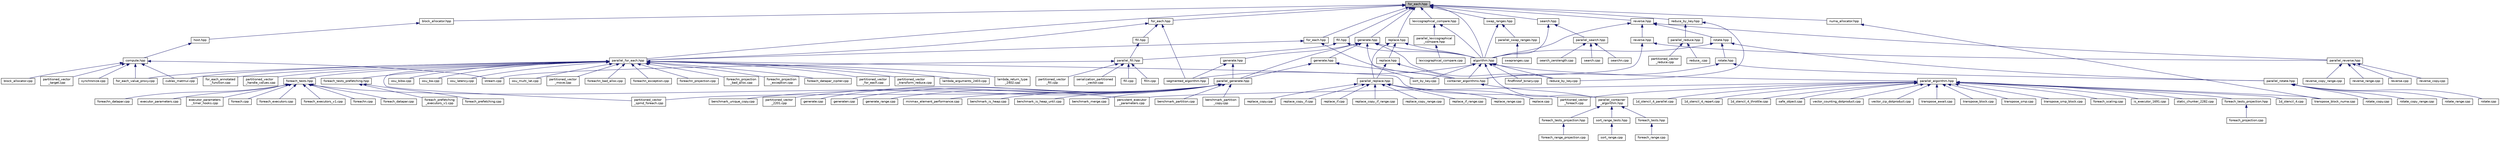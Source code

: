 digraph "for_each.hpp"
{
  edge [fontname="Helvetica",fontsize="10",labelfontname="Helvetica",labelfontsize="10"];
  node [fontname="Helvetica",fontsize="10",shape=record];
  Node421 [label="for_each.hpp",height=0.2,width=0.4,color="black", fillcolor="grey75", style="filled", fontcolor="black"];
  Node421 -> Node422 [dir="back",color="midnightblue",fontsize="10",style="solid",fontname="Helvetica"];
  Node422 [label="block_allocator.hpp",height=0.2,width=0.4,color="black", fillcolor="white", style="filled",URL="$d9/d7a/block__allocator_8hpp.html"];
  Node422 -> Node423 [dir="back",color="midnightblue",fontsize="10",style="solid",fontname="Helvetica"];
  Node423 [label="host.hpp",height=0.2,width=0.4,color="black", fillcolor="white", style="filled",URL="$dd/d78/host_8hpp.html"];
  Node423 -> Node424 [dir="back",color="midnightblue",fontsize="10",style="solid",fontname="Helvetica"];
  Node424 [label="compute.hpp",height=0.2,width=0.4,color="black", fillcolor="white", style="filled",URL="$df/dd0/compute_8hpp.html"];
  Node424 -> Node425 [dir="back",color="midnightblue",fontsize="10",style="solid",fontname="Helvetica"];
  Node425 [label="cublas_matmul.cpp",height=0.2,width=0.4,color="black", fillcolor="white", style="filled",URL="$dd/d84/cublas__matmul_8cpp.html"];
  Node424 -> Node426 [dir="back",color="midnightblue",fontsize="10",style="solid",fontname="Helvetica"];
  Node426 [label="synchronize.cpp",height=0.2,width=0.4,color="black", fillcolor="white", style="filled",URL="$da/da2/synchronize_8cpp.html"];
  Node424 -> Node427 [dir="back",color="midnightblue",fontsize="10",style="solid",fontname="Helvetica"];
  Node427 [label="stream.cpp",height=0.2,width=0.4,color="black", fillcolor="white", style="filled",URL="$da/d5f/stream_8cpp.html"];
  Node424 -> Node428 [dir="back",color="midnightblue",fontsize="10",style="solid",fontname="Helvetica"];
  Node428 [label="for_each_value_proxy.cpp",height=0.2,width=0.4,color="black", fillcolor="white", style="filled",URL="$d1/d78/for__each__value__proxy_8cpp.html"];
  Node424 -> Node429 [dir="back",color="midnightblue",fontsize="10",style="solid",fontname="Helvetica"];
  Node429 [label="block_allocator.cpp",height=0.2,width=0.4,color="black", fillcolor="white", style="filled",URL="$dc/d4a/block__allocator_8cpp.html"];
  Node424 -> Node430 [dir="back",color="midnightblue",fontsize="10",style="solid",fontname="Helvetica"];
  Node430 [label="partitioned_vector\l_target.cpp",height=0.2,width=0.4,color="black", fillcolor="white", style="filled",URL="$d9/dd1/partitioned__vector__target_8cpp.html"];
  Node421 -> Node431 [dir="back",color="midnightblue",fontsize="10",style="solid",fontname="Helvetica"];
  Node431 [label="parallel_for_each.hpp",height=0.2,width=0.4,color="black", fillcolor="white", style="filled",URL="$db/df6/parallel__for__each_8hpp.html"];
  Node431 -> Node425 [dir="back",color="midnightblue",fontsize="10",style="solid",fontname="Helvetica"];
  Node431 -> Node432 [dir="back",color="midnightblue",fontsize="10",style="solid",fontname="Helvetica"];
  Node432 [label="partitioned_vector\l_spmd_foreach.cpp",height=0.2,width=0.4,color="black", fillcolor="white", style="filled",URL="$db/d7c/partitioned__vector__spmd__foreach_8cpp.html"];
  Node431 -> Node433 [dir="back",color="midnightblue",fontsize="10",style="solid",fontname="Helvetica"];
  Node433 [label="partitioned_vector\l_foreach.cpp",height=0.2,width=0.4,color="black", fillcolor="white", style="filled",URL="$df/d5f/partitioned__vector__foreach_8cpp.html"];
  Node431 -> Node434 [dir="back",color="midnightblue",fontsize="10",style="solid",fontname="Helvetica"];
  Node434 [label="osu_bibw.cpp",height=0.2,width=0.4,color="black", fillcolor="white", style="filled",URL="$d2/d04/osu__bibw_8cpp.html"];
  Node431 -> Node435 [dir="back",color="midnightblue",fontsize="10",style="solid",fontname="Helvetica"];
  Node435 [label="osu_bw.cpp",height=0.2,width=0.4,color="black", fillcolor="white", style="filled",URL="$d4/d20/osu__bw_8cpp.html"];
  Node431 -> Node436 [dir="back",color="midnightblue",fontsize="10",style="solid",fontname="Helvetica"];
  Node436 [label="osu_latency.cpp",height=0.2,width=0.4,color="black", fillcolor="white", style="filled",URL="$df/d58/osu__latency_8cpp.html"];
  Node431 -> Node437 [dir="back",color="midnightblue",fontsize="10",style="solid",fontname="Helvetica"];
  Node437 [label="osu_multi_lat.cpp",height=0.2,width=0.4,color="black", fillcolor="white", style="filled",URL="$d7/d91/osu__multi__lat_8cpp.html"];
  Node431 -> Node428 [dir="back",color="midnightblue",fontsize="10",style="solid",fontname="Helvetica"];
  Node431 -> Node438 [dir="back",color="midnightblue",fontsize="10",style="solid",fontname="Helvetica"];
  Node438 [label="lambda_arguments_2403.cpp",height=0.2,width=0.4,color="black", fillcolor="white", style="filled",URL="$d9/d6a/lambda__arguments__2403_8cpp.html"];
  Node431 -> Node439 [dir="back",color="midnightblue",fontsize="10",style="solid",fontname="Helvetica"];
  Node439 [label="lambda_return_type\l_2402.cpp",height=0.2,width=0.4,color="black", fillcolor="white", style="filled",URL="$dc/d13/lambda__return__type__2402_8cpp.html"];
  Node431 -> Node440 [dir="back",color="midnightblue",fontsize="10",style="solid",fontname="Helvetica"];
  Node440 [label="for_each_annotated\l_function.cpp",height=0.2,width=0.4,color="black", fillcolor="white", style="filled",URL="$d5/dbf/for__each__annotated__function_8cpp.html"];
  Node431 -> Node441 [dir="back",color="midnightblue",fontsize="10",style="solid",fontname="Helvetica"];
  Node441 [label="foreach_tests.hpp",height=0.2,width=0.4,color="black", fillcolor="white", style="filled",URL="$d4/d2c/algorithms_2foreach__tests_8hpp.html"];
  Node441 -> Node442 [dir="back",color="midnightblue",fontsize="10",style="solid",fontname="Helvetica"];
  Node442 [label="foreach.cpp",height=0.2,width=0.4,color="black", fillcolor="white", style="filled",URL="$d1/d33/foreach_8cpp.html"];
  Node441 -> Node443 [dir="back",color="midnightblue",fontsize="10",style="solid",fontname="Helvetica"];
  Node443 [label="foreach_executors.cpp",height=0.2,width=0.4,color="black", fillcolor="white", style="filled",URL="$d3/d54/foreach__executors_8cpp.html"];
  Node441 -> Node444 [dir="back",color="midnightblue",fontsize="10",style="solid",fontname="Helvetica"];
  Node444 [label="foreach_executors_v1.cpp",height=0.2,width=0.4,color="black", fillcolor="white", style="filled",URL="$dd/dda/foreach__executors__v1_8cpp.html"];
  Node441 -> Node445 [dir="back",color="midnightblue",fontsize="10",style="solid",fontname="Helvetica"];
  Node445 [label="foreachn.cpp",height=0.2,width=0.4,color="black", fillcolor="white", style="filled",URL="$d3/d1b/foreachn_8cpp.html"];
  Node441 -> Node446 [dir="back",color="midnightblue",fontsize="10",style="solid",fontname="Helvetica"];
  Node446 [label="foreach_datapar.cpp",height=0.2,width=0.4,color="black", fillcolor="white", style="filled",URL="$da/dfb/foreach__datapar_8cpp.html"];
  Node441 -> Node447 [dir="back",color="midnightblue",fontsize="10",style="solid",fontname="Helvetica"];
  Node447 [label="foreachn_datapar.cpp",height=0.2,width=0.4,color="black", fillcolor="white", style="filled",URL="$d3/ddd/foreachn__datapar_8cpp.html"];
  Node441 -> Node448 [dir="back",color="midnightblue",fontsize="10",style="solid",fontname="Helvetica"];
  Node448 [label="executor_parameters.cpp",height=0.2,width=0.4,color="black", fillcolor="white", style="filled",URL="$dc/d90/executor__parameters_8cpp.html"];
  Node441 -> Node449 [dir="back",color="midnightblue",fontsize="10",style="solid",fontname="Helvetica"];
  Node449 [label="executor_parameters\l_timer_hooks.cpp",height=0.2,width=0.4,color="black", fillcolor="white", style="filled",URL="$d4/d85/executor__parameters__timer__hooks_8cpp.html"];
  Node441 -> Node450 [dir="back",color="midnightblue",fontsize="10",style="solid",fontname="Helvetica"];
  Node450 [label="persistent_executor\l_parameters.cpp",height=0.2,width=0.4,color="black", fillcolor="white", style="filled",URL="$db/d9b/persistent__executor__parameters_8cpp.html"];
  Node431 -> Node451 [dir="back",color="midnightblue",fontsize="10",style="solid",fontname="Helvetica"];
  Node451 [label="foreach_tests_prefetching.hpp",height=0.2,width=0.4,color="black", fillcolor="white", style="filled",URL="$de/d0e/foreach__tests__prefetching_8hpp.html"];
  Node451 -> Node452 [dir="back",color="midnightblue",fontsize="10",style="solid",fontname="Helvetica"];
  Node452 [label="foreach_prefetching.cpp",height=0.2,width=0.4,color="black", fillcolor="white", style="filled",URL="$d4/df0/foreach__prefetching_8cpp.html"];
  Node451 -> Node453 [dir="back",color="midnightblue",fontsize="10",style="solid",fontname="Helvetica"];
  Node453 [label="foreach_prefetching\l_executors_v1.cpp",height=0.2,width=0.4,color="black", fillcolor="white", style="filled",URL="$dd/d50/foreach__prefetching__executors__v1_8cpp.html"];
  Node431 -> Node454 [dir="back",color="midnightblue",fontsize="10",style="solid",fontname="Helvetica"];
  Node454 [label="foreachn_bad_alloc.cpp",height=0.2,width=0.4,color="black", fillcolor="white", style="filled",URL="$dc/dad/foreachn__bad__alloc_8cpp.html"];
  Node431 -> Node455 [dir="back",color="midnightblue",fontsize="10",style="solid",fontname="Helvetica"];
  Node455 [label="foreachn_exception.cpp",height=0.2,width=0.4,color="black", fillcolor="white", style="filled",URL="$d7/d9a/foreachn__exception_8cpp.html"];
  Node431 -> Node456 [dir="back",color="midnightblue",fontsize="10",style="solid",fontname="Helvetica"];
  Node456 [label="foreachn_projection.cpp",height=0.2,width=0.4,color="black", fillcolor="white", style="filled",URL="$db/deb/foreachn__projection_8cpp.html"];
  Node431 -> Node457 [dir="back",color="midnightblue",fontsize="10",style="solid",fontname="Helvetica"];
  Node457 [label="foreachn_projection\l_bad_alloc.cpp",height=0.2,width=0.4,color="black", fillcolor="white", style="filled",URL="$dc/d8d/foreachn__projection__bad__alloc_8cpp.html"];
  Node431 -> Node458 [dir="back",color="midnightblue",fontsize="10",style="solid",fontname="Helvetica"];
  Node458 [label="foreachn_projection\l_exception.cpp",height=0.2,width=0.4,color="black", fillcolor="white", style="filled",URL="$db/df7/foreachn__projection__exception_8cpp.html"];
  Node431 -> Node459 [dir="back",color="midnightblue",fontsize="10",style="solid",fontname="Helvetica"];
  Node459 [label="foreach_datapar_zipiter.cpp",height=0.2,width=0.4,color="black", fillcolor="white", style="filled",URL="$d3/de7/foreach__datapar__zipiter_8cpp.html"];
  Node431 -> Node460 [dir="back",color="midnightblue",fontsize="10",style="solid",fontname="Helvetica"];
  Node460 [label="partitioned_vector\l_for_each.cpp",height=0.2,width=0.4,color="black", fillcolor="white", style="filled",URL="$de/dc8/partitioned__vector__for__each_8cpp.html"];
  Node431 -> Node461 [dir="back",color="midnightblue",fontsize="10",style="solid",fontname="Helvetica"];
  Node461 [label="partitioned_vector\l_handle_values.cpp",height=0.2,width=0.4,color="black", fillcolor="white", style="filled",URL="$dc/dcb/partitioned__vector__handle__values_8cpp.html"];
  Node431 -> Node462 [dir="back",color="midnightblue",fontsize="10",style="solid",fontname="Helvetica"];
  Node462 [label="partitioned_vector\l_move.cpp",height=0.2,width=0.4,color="black", fillcolor="white", style="filled",URL="$d8/d25/partitioned__vector__move_8cpp.html"];
  Node431 -> Node463 [dir="back",color="midnightblue",fontsize="10",style="solid",fontname="Helvetica"];
  Node463 [label="partitioned_vector\l_transform_reduce.cpp",height=0.2,width=0.4,color="black", fillcolor="white", style="filled",URL="$d7/dab/partitioned__vector__transform__reduce_8cpp.html"];
  Node421 -> Node464 [dir="back",color="midnightblue",fontsize="10",style="solid",fontname="Helvetica"];
  Node464 [label="algorithm.hpp",height=0.2,width=0.4,color="black", fillcolor="white", style="filled",URL="$de/d55/algorithm_8hpp.html"];
  Node464 -> Node465 [dir="back",color="midnightblue",fontsize="10",style="solid",fontname="Helvetica"];
  Node465 [label="parallel_algorithm.hpp",height=0.2,width=0.4,color="black", fillcolor="white", style="filled",URL="$d9/db1/parallel__algorithm_8hpp.html"];
  Node465 -> Node466 [dir="back",color="midnightblue",fontsize="10",style="solid",fontname="Helvetica"];
  Node466 [label="1d_stencil_4.cpp",height=0.2,width=0.4,color="black", fillcolor="white", style="filled",URL="$d1/d7d/1d__stencil__4_8cpp.html"];
  Node465 -> Node467 [dir="back",color="midnightblue",fontsize="10",style="solid",fontname="Helvetica"];
  Node467 [label="1d_stencil_4_parallel.cpp",height=0.2,width=0.4,color="black", fillcolor="white", style="filled",URL="$d6/d05/1d__stencil__4__parallel_8cpp.html"];
  Node465 -> Node468 [dir="back",color="midnightblue",fontsize="10",style="solid",fontname="Helvetica"];
  Node468 [label="1d_stencil_4_repart.cpp",height=0.2,width=0.4,color="black", fillcolor="white", style="filled",URL="$d0/d6b/1d__stencil__4__repart_8cpp.html"];
  Node465 -> Node469 [dir="back",color="midnightblue",fontsize="10",style="solid",fontname="Helvetica"];
  Node469 [label="1d_stencil_4_throttle.cpp",height=0.2,width=0.4,color="black", fillcolor="white", style="filled",URL="$d6/de5/1d__stencil__4__throttle_8cpp.html"];
  Node465 -> Node470 [dir="back",color="midnightblue",fontsize="10",style="solid",fontname="Helvetica"];
  Node470 [label="safe_object.cpp",height=0.2,width=0.4,color="black", fillcolor="white", style="filled",URL="$dd/d52/safe__object_8cpp.html"];
  Node465 -> Node471 [dir="back",color="midnightblue",fontsize="10",style="solid",fontname="Helvetica"];
  Node471 [label="vector_counting_dotproduct.cpp",height=0.2,width=0.4,color="black", fillcolor="white", style="filled",URL="$df/de9/vector__counting__dotproduct_8cpp.html"];
  Node465 -> Node472 [dir="back",color="midnightblue",fontsize="10",style="solid",fontname="Helvetica"];
  Node472 [label="vector_zip_dotproduct.cpp",height=0.2,width=0.4,color="black", fillcolor="white", style="filled",URL="$dc/d18/vector__zip__dotproduct_8cpp.html"];
  Node465 -> Node473 [dir="back",color="midnightblue",fontsize="10",style="solid",fontname="Helvetica"];
  Node473 [label="transpose_await.cpp",height=0.2,width=0.4,color="black", fillcolor="white", style="filled",URL="$de/d68/transpose__await_8cpp.html"];
  Node465 -> Node474 [dir="back",color="midnightblue",fontsize="10",style="solid",fontname="Helvetica"];
  Node474 [label="transpose_block.cpp",height=0.2,width=0.4,color="black", fillcolor="white", style="filled",URL="$d0/de1/transpose__block_8cpp.html"];
  Node465 -> Node475 [dir="back",color="midnightblue",fontsize="10",style="solid",fontname="Helvetica"];
  Node475 [label="transpose_block_numa.cpp",height=0.2,width=0.4,color="black", fillcolor="white", style="filled",URL="$dd/d3b/transpose__block__numa_8cpp.html"];
  Node465 -> Node476 [dir="back",color="midnightblue",fontsize="10",style="solid",fontname="Helvetica"];
  Node476 [label="transpose_smp.cpp",height=0.2,width=0.4,color="black", fillcolor="white", style="filled",URL="$d2/d99/transpose__smp_8cpp.html"];
  Node465 -> Node477 [dir="back",color="midnightblue",fontsize="10",style="solid",fontname="Helvetica"];
  Node477 [label="transpose_smp_block.cpp",height=0.2,width=0.4,color="black", fillcolor="white", style="filled",URL="$da/d4d/transpose__smp__block_8cpp.html"];
  Node465 -> Node478 [dir="back",color="midnightblue",fontsize="10",style="solid",fontname="Helvetica"];
  Node478 [label="foreach_scaling.cpp",height=0.2,width=0.4,color="black", fillcolor="white", style="filled",URL="$d4/d94/foreach__scaling_8cpp.html"];
  Node465 -> Node433 [dir="back",color="midnightblue",fontsize="10",style="solid",fontname="Helvetica"];
  Node465 -> Node479 [dir="back",color="midnightblue",fontsize="10",style="solid",fontname="Helvetica"];
  Node479 [label="is_executor_1691.cpp",height=0.2,width=0.4,color="black", fillcolor="white", style="filled",URL="$d2/d1e/is__executor__1691_8cpp.html"];
  Node465 -> Node480 [dir="back",color="midnightblue",fontsize="10",style="solid",fontname="Helvetica"];
  Node480 [label="static_chunker_2282.cpp",height=0.2,width=0.4,color="black", fillcolor="white", style="filled",URL="$d5/d52/static__chunker__2282_8cpp.html"];
  Node465 -> Node481 [dir="back",color="midnightblue",fontsize="10",style="solid",fontname="Helvetica"];
  Node481 [label="foreach_tests_projection.hpp",height=0.2,width=0.4,color="black", fillcolor="white", style="filled",URL="$dd/d98/algorithms_2foreach__tests__projection_8hpp.html"];
  Node481 -> Node482 [dir="back",color="midnightblue",fontsize="10",style="solid",fontname="Helvetica"];
  Node482 [label="foreach_projection.cpp",height=0.2,width=0.4,color="black", fillcolor="white", style="filled",URL="$d3/d3e/foreach__projection_8cpp.html"];
  Node465 -> Node450 [dir="back",color="midnightblue",fontsize="10",style="solid",fontname="Helvetica"];
  Node464 -> Node483 [dir="back",color="midnightblue",fontsize="10",style="solid",fontname="Helvetica"];
  Node483 [label="parallel_container\l_algorithm.hpp",height=0.2,width=0.4,color="black", fillcolor="white", style="filled",URL="$d4/d28/parallel__container__algorithm_8hpp.html"];
  Node483 -> Node484 [dir="back",color="midnightblue",fontsize="10",style="solid",fontname="Helvetica"];
  Node484 [label="foreach_tests.hpp",height=0.2,width=0.4,color="black", fillcolor="white", style="filled",URL="$d1/da3/container__algorithms_2foreach__tests_8hpp.html"];
  Node484 -> Node485 [dir="back",color="midnightblue",fontsize="10",style="solid",fontname="Helvetica"];
  Node485 [label="foreach_range.cpp",height=0.2,width=0.4,color="black", fillcolor="white", style="filled",URL="$d1/d8e/foreach__range_8cpp.html"];
  Node483 -> Node486 [dir="back",color="midnightblue",fontsize="10",style="solid",fontname="Helvetica"];
  Node486 [label="foreach_tests_projection.hpp",height=0.2,width=0.4,color="black", fillcolor="white", style="filled",URL="$d4/d89/container__algorithms_2foreach__tests__projection_8hpp.html"];
  Node486 -> Node487 [dir="back",color="midnightblue",fontsize="10",style="solid",fontname="Helvetica"];
  Node487 [label="foreach_range_projection.cpp",height=0.2,width=0.4,color="black", fillcolor="white", style="filled",URL="$d6/d56/foreach__range__projection_8cpp.html"];
  Node483 -> Node488 [dir="back",color="midnightblue",fontsize="10",style="solid",fontname="Helvetica"];
  Node488 [label="sort_range_tests.hpp",height=0.2,width=0.4,color="black", fillcolor="white", style="filled",URL="$df/d52/sort__range__tests_8hpp.html"];
  Node488 -> Node489 [dir="back",color="midnightblue",fontsize="10",style="solid",fontname="Helvetica"];
  Node489 [label="sort_range.cpp",height=0.2,width=0.4,color="black", fillcolor="white", style="filled",URL="$dd/d6a/sort__range_8cpp.html"];
  Node464 -> Node490 [dir="back",color="midnightblue",fontsize="10",style="solid",fontname="Helvetica"];
  Node490 [label="container_algorithms.hpp",height=0.2,width=0.4,color="black", fillcolor="white", style="filled",URL="$de/da1/container__algorithms_8hpp.html"];
  Node490 -> Node483 [dir="back",color="midnightblue",fontsize="10",style="solid",fontname="Helvetica"];
  Node464 -> Node491 [dir="back",color="midnightblue",fontsize="10",style="solid",fontname="Helvetica"];
  Node491 [label="segmented_algorithm.hpp",height=0.2,width=0.4,color="black", fillcolor="white", style="filled",URL="$d2/d57/segmented__algorithm_8hpp.html"];
  Node464 -> Node492 [dir="back",color="midnightblue",fontsize="10",style="solid",fontname="Helvetica"];
  Node492 [label="findfirstof_binary.cpp",height=0.2,width=0.4,color="black", fillcolor="white", style="filled",URL="$db/da2/findfirstof__binary_8cpp.html"];
  Node464 -> Node493 [dir="back",color="midnightblue",fontsize="10",style="solid",fontname="Helvetica"];
  Node493 [label="reduce_by_key.cpp",height=0.2,width=0.4,color="black", fillcolor="white", style="filled",URL="$dd/dde/reduce__by__key_8cpp.html"];
  Node464 -> Node494 [dir="back",color="midnightblue",fontsize="10",style="solid",fontname="Helvetica"];
  Node494 [label="sort_by_key.cpp",height=0.2,width=0.4,color="black", fillcolor="white", style="filled",URL="$df/daa/sort__by__key_8cpp.html"];
  Node421 -> Node495 [dir="back",color="midnightblue",fontsize="10",style="solid",fontname="Helvetica"];
  Node495 [label="fill.hpp",height=0.2,width=0.4,color="black", fillcolor="white", style="filled",URL="$d2/d63/algorithms_2fill_8hpp.html"];
  Node495 -> Node496 [dir="back",color="midnightblue",fontsize="10",style="solid",fontname="Helvetica"];
  Node496 [label="parallel_fill.hpp",height=0.2,width=0.4,color="black", fillcolor="white", style="filled",URL="$d9/d4c/parallel__fill_8hpp.html"];
  Node496 -> Node427 [dir="back",color="midnightblue",fontsize="10",style="solid",fontname="Helvetica"];
  Node496 -> Node497 [dir="back",color="midnightblue",fontsize="10",style="solid",fontname="Helvetica"];
  Node497 [label="fill.cpp",height=0.2,width=0.4,color="black", fillcolor="white", style="filled",URL="$db/df9/fill_8cpp.html"];
  Node496 -> Node498 [dir="back",color="midnightblue",fontsize="10",style="solid",fontname="Helvetica"];
  Node498 [label="filln.cpp",height=0.2,width=0.4,color="black", fillcolor="white", style="filled",URL="$d7/df6/filln_8cpp.html"];
  Node496 -> Node499 [dir="back",color="midnightblue",fontsize="10",style="solid",fontname="Helvetica"];
  Node499 [label="partitioned_vector\l_fill.cpp",height=0.2,width=0.4,color="black", fillcolor="white", style="filled",URL="$de/d66/partitioned__vector__fill_8cpp.html"];
  Node496 -> Node500 [dir="back",color="midnightblue",fontsize="10",style="solid",fontname="Helvetica"];
  Node500 [label="serialization_partitioned\l_vector.cpp",height=0.2,width=0.4,color="black", fillcolor="white", style="filled",URL="$dd/dc9/serialization__partitioned__vector_8cpp.html"];
  Node495 -> Node464 [dir="back",color="midnightblue",fontsize="10",style="solid",fontname="Helvetica"];
  Node421 -> Node501 [dir="back",color="midnightblue",fontsize="10",style="solid",fontname="Helvetica"];
  Node501 [label="generate.hpp",height=0.2,width=0.4,color="black", fillcolor="white", style="filled",URL="$d5/da9/algorithms_2generate_8hpp.html"];
  Node501 -> Node502 [dir="back",color="midnightblue",fontsize="10",style="solid",fontname="Helvetica"];
  Node502 [label="parallel_generate.hpp",height=0.2,width=0.4,color="black", fillcolor="white", style="filled",URL="$da/da1/parallel__generate_8hpp.html"];
  Node502 -> Node432 [dir="back",color="midnightblue",fontsize="10",style="solid",fontname="Helvetica"];
  Node502 -> Node503 [dir="back",color="midnightblue",fontsize="10",style="solid",fontname="Helvetica"];
  Node503 [label="minmax_element_performance.cpp",height=0.2,width=0.4,color="black", fillcolor="white", style="filled",URL="$d9/d93/minmax__element__performance_8cpp.html"];
  Node502 -> Node504 [dir="back",color="midnightblue",fontsize="10",style="solid",fontname="Helvetica"];
  Node504 [label="benchmark_is_heap.cpp",height=0.2,width=0.4,color="black", fillcolor="white", style="filled",URL="$da/d4f/benchmark__is__heap_8cpp.html"];
  Node502 -> Node505 [dir="back",color="midnightblue",fontsize="10",style="solid",fontname="Helvetica"];
  Node505 [label="benchmark_is_heap_until.cpp",height=0.2,width=0.4,color="black", fillcolor="white", style="filled",URL="$dc/df5/benchmark__is__heap__until_8cpp.html"];
  Node502 -> Node506 [dir="back",color="midnightblue",fontsize="10",style="solid",fontname="Helvetica"];
  Node506 [label="benchmark_merge.cpp",height=0.2,width=0.4,color="black", fillcolor="white", style="filled",URL="$dd/d49/benchmark__merge_8cpp.html"];
  Node502 -> Node507 [dir="back",color="midnightblue",fontsize="10",style="solid",fontname="Helvetica"];
  Node507 [label="benchmark_partition.cpp",height=0.2,width=0.4,color="black", fillcolor="white", style="filled",URL="$d9/d88/benchmark__partition_8cpp.html"];
  Node502 -> Node508 [dir="back",color="midnightblue",fontsize="10",style="solid",fontname="Helvetica"];
  Node508 [label="benchmark_partition\l_copy.cpp",height=0.2,width=0.4,color="black", fillcolor="white", style="filled",URL="$d3/d0e/benchmark__partition__copy_8cpp.html"];
  Node502 -> Node509 [dir="back",color="midnightblue",fontsize="10",style="solid",fontname="Helvetica"];
  Node509 [label="benchmark_unique_copy.cpp",height=0.2,width=0.4,color="black", fillcolor="white", style="filled",URL="$d9/d53/benchmark__unique__copy_8cpp.html"];
  Node502 -> Node510 [dir="back",color="midnightblue",fontsize="10",style="solid",fontname="Helvetica"];
  Node510 [label="partitioned_vector\l_2201.cpp",height=0.2,width=0.4,color="black", fillcolor="white", style="filled",URL="$dc/d39/partitioned__vector__2201_8cpp.html"];
  Node502 -> Node511 [dir="back",color="midnightblue",fontsize="10",style="solid",fontname="Helvetica"];
  Node511 [label="generate.cpp",height=0.2,width=0.4,color="black", fillcolor="white", style="filled",URL="$d4/da7/generate_8cpp.html"];
  Node502 -> Node512 [dir="back",color="midnightblue",fontsize="10",style="solid",fontname="Helvetica"];
  Node512 [label="generaten.cpp",height=0.2,width=0.4,color="black", fillcolor="white", style="filled",URL="$d6/dd4/generaten_8cpp.html"];
  Node502 -> Node513 [dir="back",color="midnightblue",fontsize="10",style="solid",fontname="Helvetica"];
  Node513 [label="generate_range.cpp",height=0.2,width=0.4,color="black", fillcolor="white", style="filled",URL="$d3/d4f/generate__range_8cpp.html"];
  Node501 -> Node464 [dir="back",color="midnightblue",fontsize="10",style="solid",fontname="Helvetica"];
  Node501 -> Node514 [dir="back",color="midnightblue",fontsize="10",style="solid",fontname="Helvetica"];
  Node514 [label="generate.hpp",height=0.2,width=0.4,color="black", fillcolor="white", style="filled",URL="$d4/d84/container__algorithms_2generate_8hpp.html"];
  Node514 -> Node502 [dir="back",color="midnightblue",fontsize="10",style="solid",fontname="Helvetica"];
  Node514 -> Node490 [dir="back",color="midnightblue",fontsize="10",style="solid",fontname="Helvetica"];
  Node501 -> Node515 [dir="back",color="midnightblue",fontsize="10",style="solid",fontname="Helvetica"];
  Node515 [label="generate.hpp",height=0.2,width=0.4,color="black", fillcolor="white", style="filled",URL="$d2/d5d/segmented__algorithms_2generate_8hpp.html"];
  Node515 -> Node502 [dir="back",color="midnightblue",fontsize="10",style="solid",fontname="Helvetica"];
  Node515 -> Node491 [dir="back",color="midnightblue",fontsize="10",style="solid",fontname="Helvetica"];
  Node501 -> Node493 [dir="back",color="midnightblue",fontsize="10",style="solid",fontname="Helvetica"];
  Node501 -> Node494 [dir="back",color="midnightblue",fontsize="10",style="solid",fontname="Helvetica"];
  Node421 -> Node516 [dir="back",color="midnightblue",fontsize="10",style="solid",fontname="Helvetica"];
  Node516 [label="lexicographical_compare.hpp",height=0.2,width=0.4,color="black", fillcolor="white", style="filled",URL="$d5/ddd/lexicographical__compare_8hpp.html"];
  Node516 -> Node517 [dir="back",color="midnightblue",fontsize="10",style="solid",fontname="Helvetica"];
  Node517 [label="parallel_lexicographical\l_compare.hpp",height=0.2,width=0.4,color="black", fillcolor="white", style="filled",URL="$d8/d1e/parallel__lexicographical__compare_8hpp.html"];
  Node517 -> Node518 [dir="back",color="midnightblue",fontsize="10",style="solid",fontname="Helvetica"];
  Node518 [label="lexicographical_compare.cpp",height=0.2,width=0.4,color="black", fillcolor="white", style="filled",URL="$dd/de6/lexicographical__compare_8cpp.html"];
  Node516 -> Node464 [dir="back",color="midnightblue",fontsize="10",style="solid",fontname="Helvetica"];
  Node421 -> Node519 [dir="back",color="midnightblue",fontsize="10",style="solid",fontname="Helvetica"];
  Node519 [label="reduce_by_key.hpp",height=0.2,width=0.4,color="black", fillcolor="white", style="filled",URL="$d9/d4a/reduce__by__key_8hpp.html"];
  Node519 -> Node520 [dir="back",color="midnightblue",fontsize="10",style="solid",fontname="Helvetica"];
  Node520 [label="parallel_reduce.hpp",height=0.2,width=0.4,color="black", fillcolor="white", style="filled",URL="$d4/d04/parallel__reduce_8hpp.html"];
  Node520 -> Node521 [dir="back",color="midnightblue",fontsize="10",style="solid",fontname="Helvetica"];
  Node521 [label="reduce_.cpp",height=0.2,width=0.4,color="black", fillcolor="white", style="filled",URL="$d5/d03/reduce___8cpp.html"];
  Node520 -> Node522 [dir="back",color="midnightblue",fontsize="10",style="solid",fontname="Helvetica"];
  Node522 [label="partitioned_vector\l_reduce.cpp",height=0.2,width=0.4,color="black", fillcolor="white", style="filled",URL="$d0/d35/partitioned__vector__reduce_8cpp.html"];
  Node519 -> Node493 [dir="back",color="midnightblue",fontsize="10",style="solid",fontname="Helvetica"];
  Node421 -> Node523 [dir="back",color="midnightblue",fontsize="10",style="solid",fontname="Helvetica"];
  Node523 [label="replace.hpp",height=0.2,width=0.4,color="black", fillcolor="white", style="filled",URL="$d6/db6/algorithms_2replace_8hpp.html"];
  Node523 -> Node524 [dir="back",color="midnightblue",fontsize="10",style="solid",fontname="Helvetica"];
  Node524 [label="parallel_replace.hpp",height=0.2,width=0.4,color="black", fillcolor="white", style="filled",URL="$d0/d89/parallel__replace_8hpp.html"];
  Node524 -> Node525 [dir="back",color="midnightblue",fontsize="10",style="solid",fontname="Helvetica"];
  Node525 [label="replace.cpp",height=0.2,width=0.4,color="black", fillcolor="white", style="filled",URL="$d6/d96/replace_8cpp.html"];
  Node524 -> Node526 [dir="back",color="midnightblue",fontsize="10",style="solid",fontname="Helvetica"];
  Node526 [label="replace_copy.cpp",height=0.2,width=0.4,color="black", fillcolor="white", style="filled",URL="$da/d69/replace__copy_8cpp.html"];
  Node524 -> Node527 [dir="back",color="midnightblue",fontsize="10",style="solid",fontname="Helvetica"];
  Node527 [label="replace_copy_if.cpp",height=0.2,width=0.4,color="black", fillcolor="white", style="filled",URL="$d4/d1c/replace__copy__if_8cpp.html"];
  Node524 -> Node528 [dir="back",color="midnightblue",fontsize="10",style="solid",fontname="Helvetica"];
  Node528 [label="replace_if.cpp",height=0.2,width=0.4,color="black", fillcolor="white", style="filled",URL="$de/ded/replace__if_8cpp.html"];
  Node524 -> Node529 [dir="back",color="midnightblue",fontsize="10",style="solid",fontname="Helvetica"];
  Node529 [label="replace_copy_if_range.cpp",height=0.2,width=0.4,color="black", fillcolor="white", style="filled",URL="$dc/d56/replace__copy__if__range_8cpp.html"];
  Node524 -> Node530 [dir="back",color="midnightblue",fontsize="10",style="solid",fontname="Helvetica"];
  Node530 [label="replace_copy_range.cpp",height=0.2,width=0.4,color="black", fillcolor="white", style="filled",URL="$d9/def/replace__copy__range_8cpp.html"];
  Node524 -> Node531 [dir="back",color="midnightblue",fontsize="10",style="solid",fontname="Helvetica"];
  Node531 [label="replace_if_range.cpp",height=0.2,width=0.4,color="black", fillcolor="white", style="filled",URL="$df/d8d/replace__if__range_8cpp.html"];
  Node524 -> Node532 [dir="back",color="midnightblue",fontsize="10",style="solid",fontname="Helvetica"];
  Node532 [label="replace_range.cpp",height=0.2,width=0.4,color="black", fillcolor="white", style="filled",URL="$d8/de4/replace__range_8cpp.html"];
  Node523 -> Node464 [dir="back",color="midnightblue",fontsize="10",style="solid",fontname="Helvetica"];
  Node523 -> Node533 [dir="back",color="midnightblue",fontsize="10",style="solid",fontname="Helvetica"];
  Node533 [label="replace.hpp",height=0.2,width=0.4,color="black", fillcolor="white", style="filled",URL="$d7/d55/container__algorithms_2replace_8hpp.html"];
  Node533 -> Node524 [dir="back",color="midnightblue",fontsize="10",style="solid",fontname="Helvetica"];
  Node533 -> Node490 [dir="back",color="midnightblue",fontsize="10",style="solid",fontname="Helvetica"];
  Node421 -> Node534 [dir="back",color="midnightblue",fontsize="10",style="solid",fontname="Helvetica"];
  Node534 [label="reverse.hpp",height=0.2,width=0.4,color="black", fillcolor="white", style="filled",URL="$d2/df8/algorithms_2reverse_8hpp.html"];
  Node534 -> Node535 [dir="back",color="midnightblue",fontsize="10",style="solid",fontname="Helvetica"];
  Node535 [label="parallel_reverse.hpp",height=0.2,width=0.4,color="black", fillcolor="white", style="filled",URL="$d0/d25/parallel__reverse_8hpp.html"];
  Node535 -> Node536 [dir="back",color="midnightblue",fontsize="10",style="solid",fontname="Helvetica"];
  Node536 [label="reverse.cpp",height=0.2,width=0.4,color="black", fillcolor="white", style="filled",URL="$d8/dc4/reverse_8cpp.html"];
  Node535 -> Node537 [dir="back",color="midnightblue",fontsize="10",style="solid",fontname="Helvetica"];
  Node537 [label="reverse_copy.cpp",height=0.2,width=0.4,color="black", fillcolor="white", style="filled",URL="$dd/d14/reverse__copy_8cpp.html"];
  Node535 -> Node538 [dir="back",color="midnightblue",fontsize="10",style="solid",fontname="Helvetica"];
  Node538 [label="reverse_copy_range.cpp",height=0.2,width=0.4,color="black", fillcolor="white", style="filled",URL="$dc/d43/reverse__copy__range_8cpp.html"];
  Node535 -> Node539 [dir="back",color="midnightblue",fontsize="10",style="solid",fontname="Helvetica"];
  Node539 [label="reverse_range.cpp",height=0.2,width=0.4,color="black", fillcolor="white", style="filled",URL="$df/de9/reverse__range_8cpp.html"];
  Node534 -> Node464 [dir="back",color="midnightblue",fontsize="10",style="solid",fontname="Helvetica"];
  Node534 -> Node540 [dir="back",color="midnightblue",fontsize="10",style="solid",fontname="Helvetica"];
  Node540 [label="rotate.hpp",height=0.2,width=0.4,color="black", fillcolor="white", style="filled",URL="$da/df0/algorithms_2rotate_8hpp.html"];
  Node540 -> Node541 [dir="back",color="midnightblue",fontsize="10",style="solid",fontname="Helvetica"];
  Node541 [label="parallel_rotate.hpp",height=0.2,width=0.4,color="black", fillcolor="white", style="filled",URL="$db/dcd/parallel__rotate_8hpp.html"];
  Node541 -> Node542 [dir="back",color="midnightblue",fontsize="10",style="solid",fontname="Helvetica"];
  Node542 [label="rotate.cpp",height=0.2,width=0.4,color="black", fillcolor="white", style="filled",URL="$d7/d5d/rotate_8cpp.html"];
  Node541 -> Node543 [dir="back",color="midnightblue",fontsize="10",style="solid",fontname="Helvetica"];
  Node543 [label="rotate_copy.cpp",height=0.2,width=0.4,color="black", fillcolor="white", style="filled",URL="$da/d77/rotate__copy_8cpp.html"];
  Node541 -> Node544 [dir="back",color="midnightblue",fontsize="10",style="solid",fontname="Helvetica"];
  Node544 [label="rotate_copy_range.cpp",height=0.2,width=0.4,color="black", fillcolor="white", style="filled",URL="$df/d8b/rotate__copy__range_8cpp.html"];
  Node541 -> Node545 [dir="back",color="midnightblue",fontsize="10",style="solid",fontname="Helvetica"];
  Node545 [label="rotate_range.cpp",height=0.2,width=0.4,color="black", fillcolor="white", style="filled",URL="$d5/d40/rotate__range_8cpp.html"];
  Node540 -> Node464 [dir="back",color="midnightblue",fontsize="10",style="solid",fontname="Helvetica"];
  Node540 -> Node546 [dir="back",color="midnightblue",fontsize="10",style="solid",fontname="Helvetica"];
  Node546 [label="rotate.hpp",height=0.2,width=0.4,color="black", fillcolor="white", style="filled",URL="$da/d1b/container__algorithms_2rotate_8hpp.html"];
  Node546 -> Node541 [dir="back",color="midnightblue",fontsize="10",style="solid",fontname="Helvetica"];
  Node546 -> Node490 [dir="back",color="midnightblue",fontsize="10",style="solid",fontname="Helvetica"];
  Node534 -> Node547 [dir="back",color="midnightblue",fontsize="10",style="solid",fontname="Helvetica"];
  Node547 [label="reverse.hpp",height=0.2,width=0.4,color="black", fillcolor="white", style="filled",URL="$db/dd1/container__algorithms_2reverse_8hpp.html"];
  Node547 -> Node535 [dir="back",color="midnightblue",fontsize="10",style="solid",fontname="Helvetica"];
  Node547 -> Node490 [dir="back",color="midnightblue",fontsize="10",style="solid",fontname="Helvetica"];
  Node421 -> Node548 [dir="back",color="midnightblue",fontsize="10",style="solid",fontname="Helvetica"];
  Node548 [label="search.hpp",height=0.2,width=0.4,color="black", fillcolor="white", style="filled",URL="$d7/d6f/search_8hpp.html"];
  Node548 -> Node549 [dir="back",color="midnightblue",fontsize="10",style="solid",fontname="Helvetica"];
  Node549 [label="parallel_search.hpp",height=0.2,width=0.4,color="black", fillcolor="white", style="filled",URL="$d0/dc7/parallel__search_8hpp.html"];
  Node549 -> Node550 [dir="back",color="midnightblue",fontsize="10",style="solid",fontname="Helvetica"];
  Node550 [label="search_zerolength.cpp",height=0.2,width=0.4,color="black", fillcolor="white", style="filled",URL="$d0/d9f/search__zerolength_8cpp.html"];
  Node549 -> Node551 [dir="back",color="midnightblue",fontsize="10",style="solid",fontname="Helvetica"];
  Node551 [label="search.cpp",height=0.2,width=0.4,color="black", fillcolor="white", style="filled",URL="$d9/def/search_8cpp.html"];
  Node549 -> Node552 [dir="back",color="midnightblue",fontsize="10",style="solid",fontname="Helvetica"];
  Node552 [label="searchn.cpp",height=0.2,width=0.4,color="black", fillcolor="white", style="filled",URL="$dc/dc5/searchn_8cpp.html"];
  Node548 -> Node464 [dir="back",color="midnightblue",fontsize="10",style="solid",fontname="Helvetica"];
  Node421 -> Node553 [dir="back",color="midnightblue",fontsize="10",style="solid",fontname="Helvetica"];
  Node553 [label="swap_ranges.hpp",height=0.2,width=0.4,color="black", fillcolor="white", style="filled",URL="$df/d24/swap__ranges_8hpp.html"];
  Node553 -> Node554 [dir="back",color="midnightblue",fontsize="10",style="solid",fontname="Helvetica"];
  Node554 [label="parallel_swap_ranges.hpp",height=0.2,width=0.4,color="black", fillcolor="white", style="filled",URL="$dc/db1/parallel__swap__ranges_8hpp.html"];
  Node554 -> Node555 [dir="back",color="midnightblue",fontsize="10",style="solid",fontname="Helvetica"];
  Node555 [label="swapranges.cpp",height=0.2,width=0.4,color="black", fillcolor="white", style="filled",URL="$df/d4e/swapranges_8cpp.html"];
  Node553 -> Node464 [dir="back",color="midnightblue",fontsize="10",style="solid",fontname="Helvetica"];
  Node421 -> Node556 [dir="back",color="midnightblue",fontsize="10",style="solid",fontname="Helvetica"];
  Node556 [label="for_each.hpp",height=0.2,width=0.4,color="black", fillcolor="white", style="filled",URL="$d8/d9a/container__algorithms_2for__each_8hpp.html"];
  Node556 -> Node431 [dir="back",color="midnightblue",fontsize="10",style="solid",fontname="Helvetica"];
  Node556 -> Node490 [dir="back",color="midnightblue",fontsize="10",style="solid",fontname="Helvetica"];
  Node421 -> Node557 [dir="back",color="midnightblue",fontsize="10",style="solid",fontname="Helvetica"];
  Node557 [label="for_each.hpp",height=0.2,width=0.4,color="black", fillcolor="white", style="filled",URL="$de/daa/segmented__algorithms_2for__each_8hpp.html"];
  Node557 -> Node431 [dir="back",color="midnightblue",fontsize="10",style="solid",fontname="Helvetica"];
  Node557 -> Node491 [dir="back",color="midnightblue",fontsize="10",style="solid",fontname="Helvetica"];
  Node557 -> Node558 [dir="back",color="midnightblue",fontsize="10",style="solid",fontname="Helvetica"];
  Node558 [label="fill.hpp",height=0.2,width=0.4,color="black", fillcolor="white", style="filled",URL="$de/d82/segmented__algorithms_2fill_8hpp.html"];
  Node558 -> Node496 [dir="back",color="midnightblue",fontsize="10",style="solid",fontname="Helvetica"];
  Node421 -> Node559 [dir="back",color="midnightblue",fontsize="10",style="solid",fontname="Helvetica"];
  Node559 [label="numa_allocator.hpp",height=0.2,width=0.4,color="black", fillcolor="white", style="filled",URL="$d7/df0/numa__allocator_8hpp.html"];
  Node559 -> Node475 [dir="back",color="midnightblue",fontsize="10",style="solid",fontname="Helvetica"];
}
